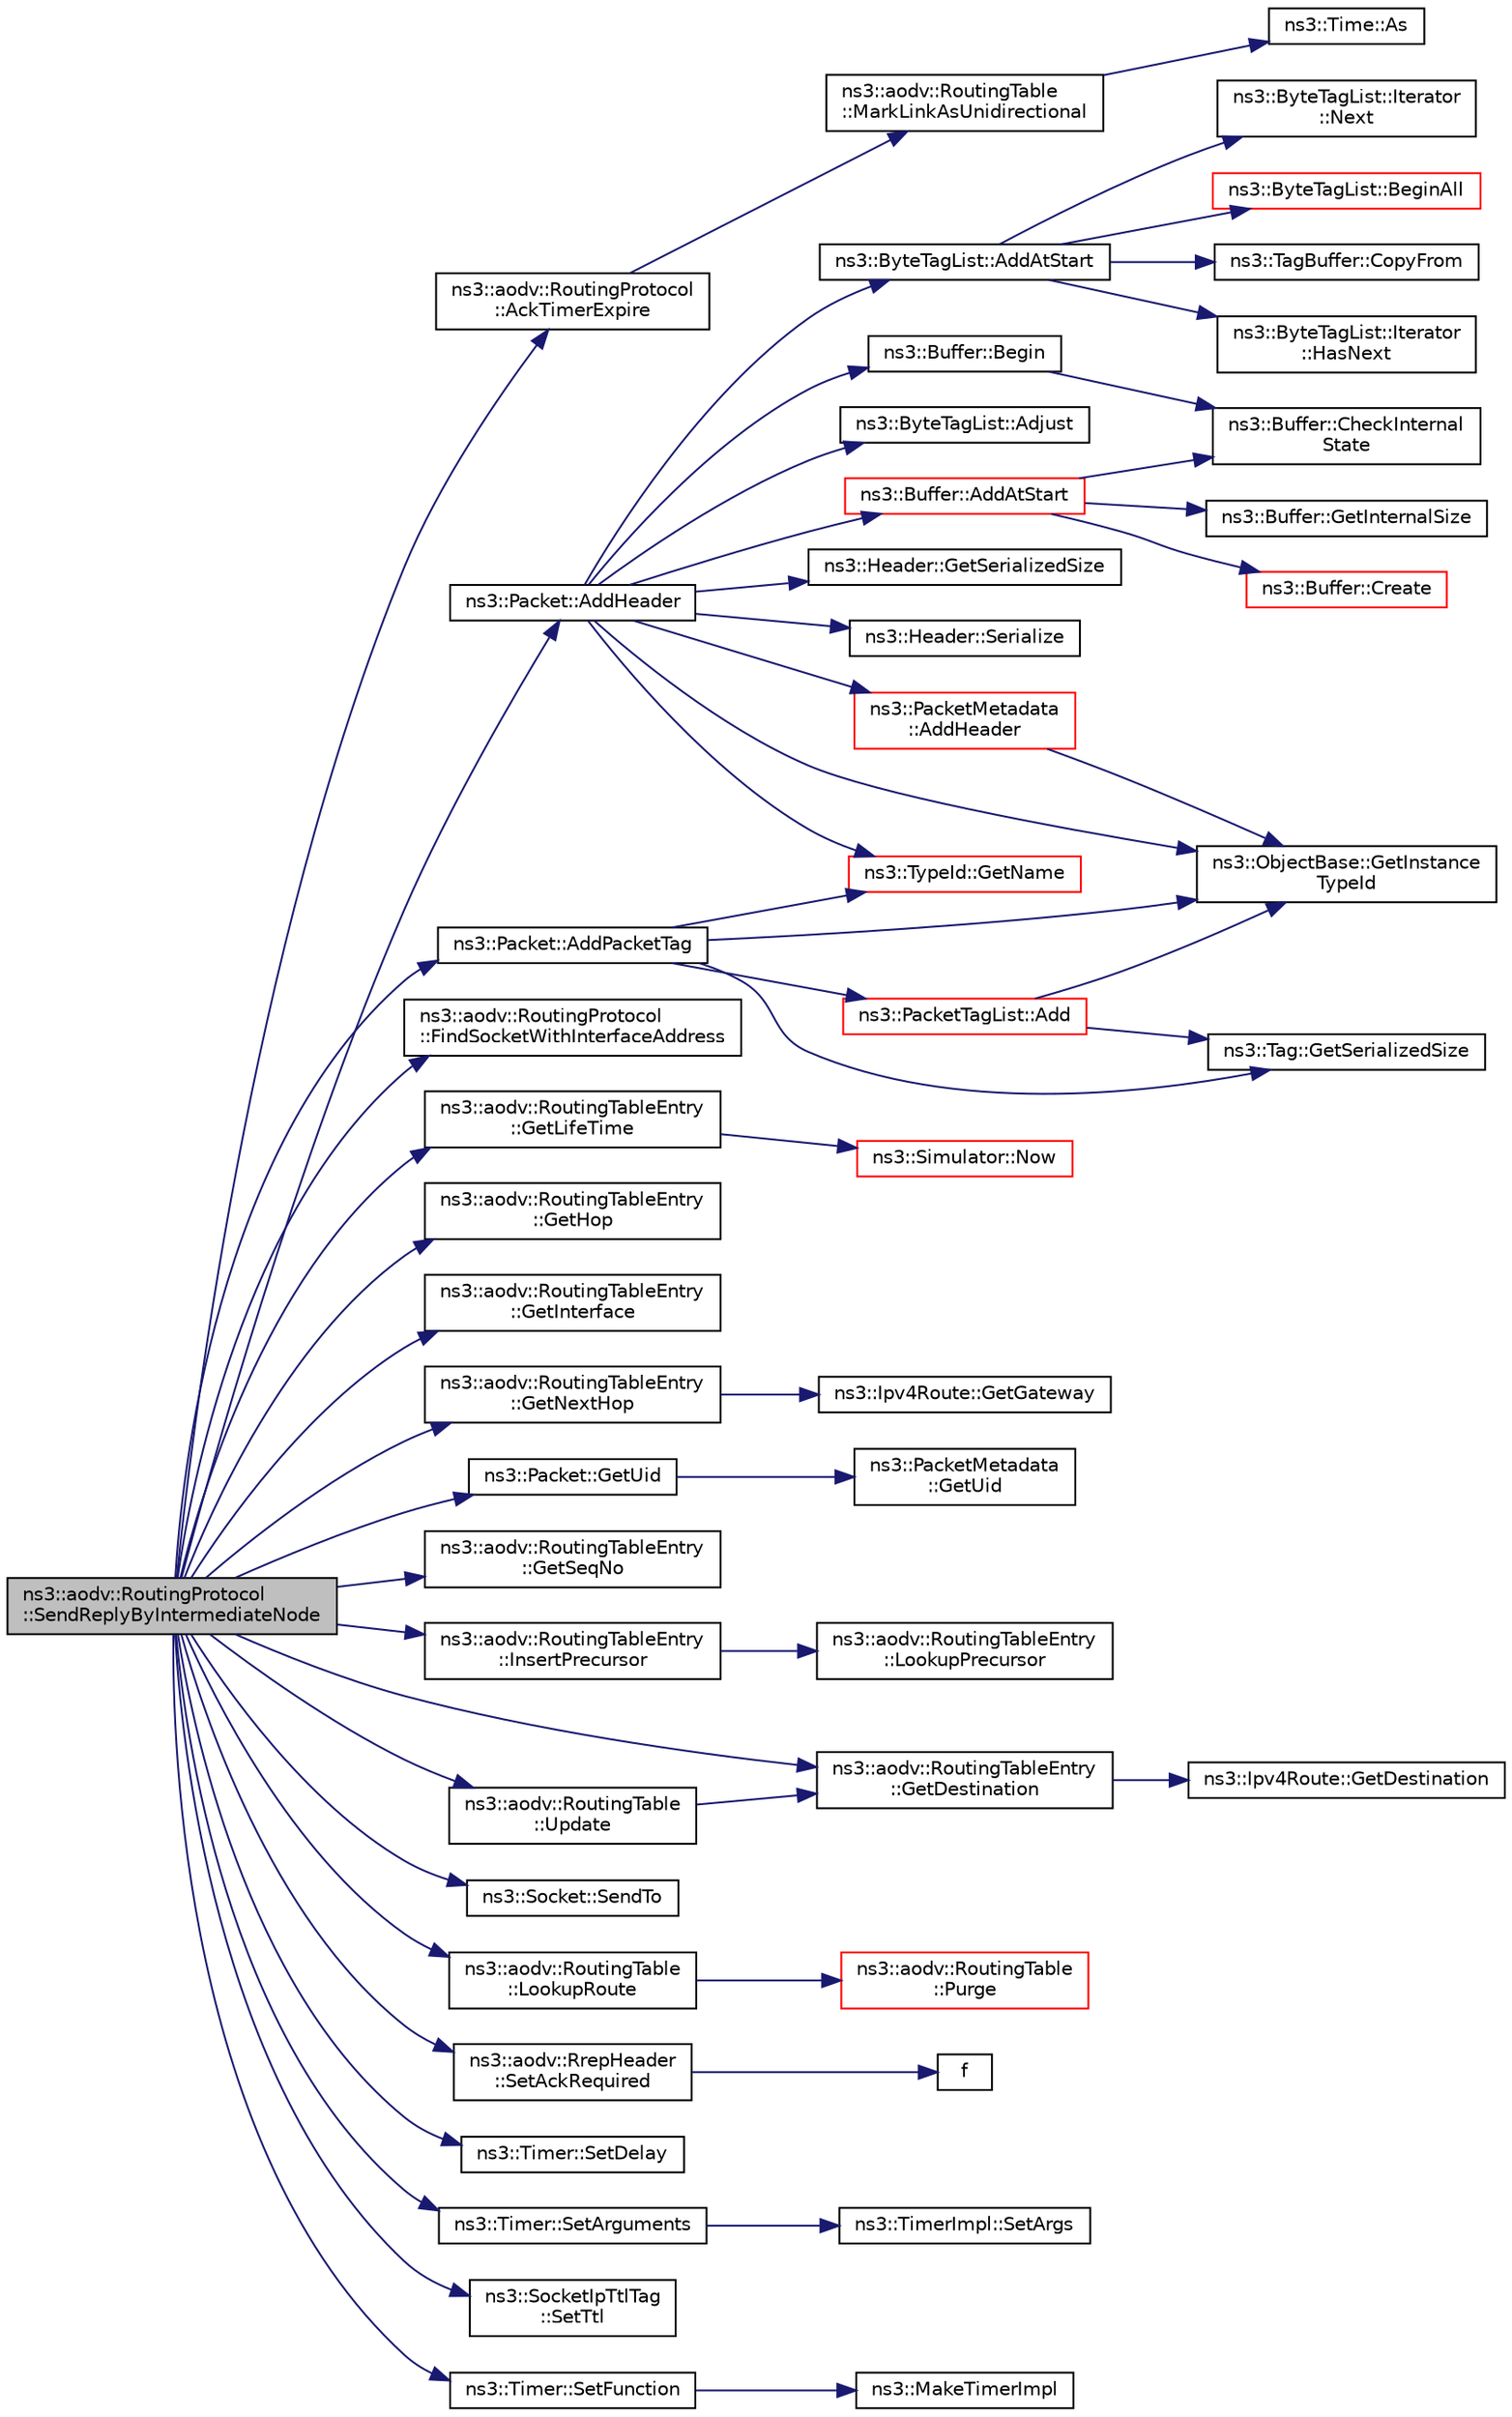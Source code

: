 digraph "ns3::aodv::RoutingProtocol::SendReplyByIntermediateNode"
{
 // LATEX_PDF_SIZE
  edge [fontname="Helvetica",fontsize="10",labelfontname="Helvetica",labelfontsize="10"];
  node [fontname="Helvetica",fontsize="10",shape=record];
  rankdir="LR";
  Node1 [label="ns3::aodv::RoutingProtocol\l::SendReplyByIntermediateNode",height=0.2,width=0.4,color="black", fillcolor="grey75", style="filled", fontcolor="black",tooltip="Send RREP by intermediate node."];
  Node1 -> Node2 [color="midnightblue",fontsize="10",style="solid",fontname="Helvetica"];
  Node2 [label="ns3::aodv::RoutingProtocol\l::AckTimerExpire",height=0.2,width=0.4,color="black", fillcolor="white", style="filled",URL="$classns3_1_1aodv_1_1_routing_protocol.html#aa98fb4cc6871a7f5e918c4992a05b813",tooltip="Mark link to neighbor node as unidirectional for blacklistTimeout."];
  Node2 -> Node3 [color="midnightblue",fontsize="10",style="solid",fontname="Helvetica"];
  Node3 [label="ns3::aodv::RoutingTable\l::MarkLinkAsUnidirectional",height=0.2,width=0.4,color="black", fillcolor="white", style="filled",URL="$classns3_1_1aodv_1_1_routing_table.html#ae82d9009d8a05047561df8896c4c4d57",tooltip="Mark entry as unidirectional (e.g."];
  Node3 -> Node4 [color="midnightblue",fontsize="10",style="solid",fontname="Helvetica"];
  Node4 [label="ns3::Time::As",height=0.2,width=0.4,color="black", fillcolor="white", style="filled",URL="$classns3_1_1_time.html#ad5198e31c2512226ca0e58b31fad7fd0",tooltip="Attach a unit to a Time, to facilitate output in a specific unit."];
  Node1 -> Node5 [color="midnightblue",fontsize="10",style="solid",fontname="Helvetica"];
  Node5 [label="ns3::Packet::AddHeader",height=0.2,width=0.4,color="black", fillcolor="white", style="filled",URL="$classns3_1_1_packet.html#a465108c595a0bc592095cbcab1832ed8",tooltip="Add header to this packet."];
  Node5 -> Node6 [color="midnightblue",fontsize="10",style="solid",fontname="Helvetica"];
  Node6 [label="ns3::ByteTagList::AddAtStart",height=0.2,width=0.4,color="black", fillcolor="white", style="filled",URL="$classns3_1_1_byte_tag_list.html#acb4563fbe4299c55af41ba7a166b71d5",tooltip="Make sure that all offsets are bigger than prependOffset which represents the location where new byte..."];
  Node6 -> Node7 [color="midnightblue",fontsize="10",style="solid",fontname="Helvetica"];
  Node7 [label="ns3::ByteTagList::BeginAll",height=0.2,width=0.4,color="red", fillcolor="white", style="filled",URL="$classns3_1_1_byte_tag_list.html#ab1d2c5671ea01900fa9ef58e33d1e739",tooltip="Returns an iterator pointing to the very first tag in this list."];
  Node6 -> Node9 [color="midnightblue",fontsize="10",style="solid",fontname="Helvetica"];
  Node9 [label="ns3::TagBuffer::CopyFrom",height=0.2,width=0.4,color="black", fillcolor="white", style="filled",URL="$classns3_1_1_tag_buffer.html#afe07a9e117449ff5b5d5857291671349",tooltip="Copy the nternal structure of another TagBuffer."];
  Node6 -> Node10 [color="midnightblue",fontsize="10",style="solid",fontname="Helvetica"];
  Node10 [label="ns3::ByteTagList::Iterator\l::HasNext",height=0.2,width=0.4,color="black", fillcolor="white", style="filled",URL="$classns3_1_1_byte_tag_list_1_1_iterator.html#a44e33e812e3eba4fdc168e36380853af",tooltip="Used to determine if the iterator is at the end of the byteTagList."];
  Node6 -> Node11 [color="midnightblue",fontsize="10",style="solid",fontname="Helvetica"];
  Node11 [label="ns3::ByteTagList::Iterator\l::Next",height=0.2,width=0.4,color="black", fillcolor="white", style="filled",URL="$classns3_1_1_byte_tag_list_1_1_iterator.html#af521864d800baab1d9c5262f59ce4433",tooltip="Returns the next Item from the ByteTagList."];
  Node5 -> Node12 [color="midnightblue",fontsize="10",style="solid",fontname="Helvetica"];
  Node12 [label="ns3::Buffer::AddAtStart",height=0.2,width=0.4,color="red", fillcolor="white", style="filled",URL="$classns3_1_1_buffer.html#a8abd8164c3671d3dadc98fc66fade7b1",tooltip=" "];
  Node12 -> Node13 [color="midnightblue",fontsize="10",style="solid",fontname="Helvetica"];
  Node13 [label="ns3::Buffer::CheckInternal\lState",height=0.2,width=0.4,color="black", fillcolor="white", style="filled",URL="$classns3_1_1_buffer.html#a200897ee202518b0d2bf91ead4e82be9",tooltip="Checks the internal buffer structures consistency."];
  Node12 -> Node14 [color="midnightblue",fontsize="10",style="solid",fontname="Helvetica"];
  Node14 [label="ns3::Buffer::Create",height=0.2,width=0.4,color="red", fillcolor="white", style="filled",URL="$classns3_1_1_buffer.html#a340c9888e35cf55d024808adfbd75913",tooltip="Create a buffer data storage."];
  Node12 -> Node17 [color="midnightblue",fontsize="10",style="solid",fontname="Helvetica"];
  Node17 [label="ns3::Buffer::GetInternalSize",height=0.2,width=0.4,color="black", fillcolor="white", style="filled",URL="$classns3_1_1_buffer.html#a1042168f1f6f3b24ad08a668662ab373",tooltip="Get the buffer real size."];
  Node5 -> Node22 [color="midnightblue",fontsize="10",style="solid",fontname="Helvetica"];
  Node22 [label="ns3::PacketMetadata\l::AddHeader",height=0.2,width=0.4,color="red", fillcolor="white", style="filled",URL="$classns3_1_1_packet_metadata.html#abdce736c4c5f647242f0808c0d2f9249",tooltip="Add an header."];
  Node22 -> Node35 [color="midnightblue",fontsize="10",style="solid",fontname="Helvetica"];
  Node35 [label="ns3::ObjectBase::GetInstance\lTypeId",height=0.2,width=0.4,color="black", fillcolor="white", style="filled",URL="$classns3_1_1_object_base.html#abe5b43a6f5b99a92a4c3122db31f06fb",tooltip="Get the most derived TypeId for this Object."];
  Node5 -> Node42 [color="midnightblue",fontsize="10",style="solid",fontname="Helvetica"];
  Node42 [label="ns3::ByteTagList::Adjust",height=0.2,width=0.4,color="black", fillcolor="white", style="filled",URL="$classns3_1_1_byte_tag_list.html#a1fec06d7e6daaf8039cf2a148e4090f2",tooltip="Adjust the offsets stored internally by the adjustment delta."];
  Node5 -> Node43 [color="midnightblue",fontsize="10",style="solid",fontname="Helvetica"];
  Node43 [label="ns3::Buffer::Begin",height=0.2,width=0.4,color="black", fillcolor="white", style="filled",URL="$classns3_1_1_buffer.html#acb977a0179de9abe4e295ce22023b4ca",tooltip=" "];
  Node43 -> Node13 [color="midnightblue",fontsize="10",style="solid",fontname="Helvetica"];
  Node5 -> Node35 [color="midnightblue",fontsize="10",style="solid",fontname="Helvetica"];
  Node5 -> Node44 [color="midnightblue",fontsize="10",style="solid",fontname="Helvetica"];
  Node44 [label="ns3::TypeId::GetName",height=0.2,width=0.4,color="red", fillcolor="white", style="filled",URL="$classns3_1_1_type_id.html#abc4965475a579c2afdc668d7a7d58374",tooltip="Get the name."];
  Node5 -> Node48 [color="midnightblue",fontsize="10",style="solid",fontname="Helvetica"];
  Node48 [label="ns3::Header::GetSerializedSize",height=0.2,width=0.4,color="black", fillcolor="white", style="filled",URL="$classns3_1_1_header.html#a6ef0497eabc1b1fb0ad42738eb73f934",tooltip=" "];
  Node5 -> Node49 [color="midnightblue",fontsize="10",style="solid",fontname="Helvetica"];
  Node49 [label="ns3::Header::Serialize",height=0.2,width=0.4,color="black", fillcolor="white", style="filled",URL="$classns3_1_1_header.html#afb61f1aac69ff8349a6bfe521fab5404",tooltip=" "];
  Node1 -> Node50 [color="midnightblue",fontsize="10",style="solid",fontname="Helvetica"];
  Node50 [label="ns3::Packet::AddPacketTag",height=0.2,width=0.4,color="black", fillcolor="white", style="filled",URL="$classns3_1_1_packet.html#ac4a6bcd77e58bdc14c42a7d572d66cc9",tooltip="Add a packet tag."];
  Node50 -> Node51 [color="midnightblue",fontsize="10",style="solid",fontname="Helvetica"];
  Node51 [label="ns3::PacketTagList::Add",height=0.2,width=0.4,color="red", fillcolor="white", style="filled",URL="$classns3_1_1_packet_tag_list.html#af0d2442e29d24184d7c439f69977fbad",tooltip="Add a tag to the head of this branch."];
  Node51 -> Node35 [color="midnightblue",fontsize="10",style="solid",fontname="Helvetica"];
  Node51 -> Node54 [color="midnightblue",fontsize="10",style="solid",fontname="Helvetica"];
  Node54 [label="ns3::Tag::GetSerializedSize",height=0.2,width=0.4,color="black", fillcolor="white", style="filled",URL="$classns3_1_1_tag.html#a01c8efdea943fd8cce2ef5d4d67eefa6",tooltip=" "];
  Node50 -> Node35 [color="midnightblue",fontsize="10",style="solid",fontname="Helvetica"];
  Node50 -> Node44 [color="midnightblue",fontsize="10",style="solid",fontname="Helvetica"];
  Node50 -> Node54 [color="midnightblue",fontsize="10",style="solid",fontname="Helvetica"];
  Node1 -> Node56 [color="midnightblue",fontsize="10",style="solid",fontname="Helvetica"];
  Node56 [label="ns3::aodv::RoutingProtocol\l::FindSocketWithInterfaceAddress",height=0.2,width=0.4,color="black", fillcolor="white", style="filled",URL="$classns3_1_1aodv_1_1_routing_protocol.html#a79aec224a405ff4de07321a906e28f0d",tooltip="Find unicast socket with local interface address iface."];
  Node1 -> Node57 [color="midnightblue",fontsize="10",style="solid",fontname="Helvetica"];
  Node57 [label="ns3::aodv::RoutingTableEntry\l::GetDestination",height=0.2,width=0.4,color="black", fillcolor="white", style="filled",URL="$classns3_1_1aodv_1_1_routing_table_entry.html#a8a286cfccf15a3990922af7ca00b4281",tooltip="Get destination address function."];
  Node57 -> Node58 [color="midnightblue",fontsize="10",style="solid",fontname="Helvetica"];
  Node58 [label="ns3::Ipv4Route::GetDestination",height=0.2,width=0.4,color="black", fillcolor="white", style="filled",URL="$classns3_1_1_ipv4_route.html#a04dd58edab88c7d4cdf36719ec5ba729",tooltip=" "];
  Node1 -> Node59 [color="midnightblue",fontsize="10",style="solid",fontname="Helvetica"];
  Node59 [label="ns3::aodv::RoutingTableEntry\l::GetHop",height=0.2,width=0.4,color="black", fillcolor="white", style="filled",URL="$classns3_1_1aodv_1_1_routing_table_entry.html#ab40ad10492c30ee33b79986f3c90f3d9",tooltip="Get the number of hops."];
  Node1 -> Node60 [color="midnightblue",fontsize="10",style="solid",fontname="Helvetica"];
  Node60 [label="ns3::aodv::RoutingTableEntry\l::GetInterface",height=0.2,width=0.4,color="black", fillcolor="white", style="filled",URL="$classns3_1_1aodv_1_1_routing_table_entry.html#a3f8a588f8b5aef53ba1b3aa0c32d81cf",tooltip="Get the Ipv4InterfaceAddress."];
  Node1 -> Node61 [color="midnightblue",fontsize="10",style="solid",fontname="Helvetica"];
  Node61 [label="ns3::aodv::RoutingTableEntry\l::GetLifeTime",height=0.2,width=0.4,color="black", fillcolor="white", style="filled",URL="$classns3_1_1aodv_1_1_routing_table_entry.html#af5d5e046fee34e2586e50b32ee7e3c02",tooltip="Get the lifetime."];
  Node61 -> Node62 [color="midnightblue",fontsize="10",style="solid",fontname="Helvetica"];
  Node62 [label="ns3::Simulator::Now",height=0.2,width=0.4,color="red", fillcolor="white", style="filled",URL="$classns3_1_1_simulator.html#ac3178fa975b419f7875e7105be122800",tooltip="Return the current simulation virtual time."];
  Node1 -> Node106 [color="midnightblue",fontsize="10",style="solid",fontname="Helvetica"];
  Node106 [label="ns3::aodv::RoutingTableEntry\l::GetNextHop",height=0.2,width=0.4,color="black", fillcolor="white", style="filled",URL="$classns3_1_1aodv_1_1_routing_table_entry.html#a69c46b67f90d3793f06678709b46746d",tooltip="Get next hop address."];
  Node106 -> Node107 [color="midnightblue",fontsize="10",style="solid",fontname="Helvetica"];
  Node107 [label="ns3::Ipv4Route::GetGateway",height=0.2,width=0.4,color="black", fillcolor="white", style="filled",URL="$classns3_1_1_ipv4_route.html#a66d4eefa144029e4f89d975664275031",tooltip=" "];
  Node1 -> Node108 [color="midnightblue",fontsize="10",style="solid",fontname="Helvetica"];
  Node108 [label="ns3::aodv::RoutingTableEntry\l::GetSeqNo",height=0.2,width=0.4,color="black", fillcolor="white", style="filled",URL="$classns3_1_1aodv_1_1_routing_table_entry.html#ad72832f431c694502b8a8f55a889bc94",tooltip="Get the sequence number."];
  Node1 -> Node109 [color="midnightblue",fontsize="10",style="solid",fontname="Helvetica"];
  Node109 [label="ns3::Packet::GetUid",height=0.2,width=0.4,color="black", fillcolor="white", style="filled",URL="$classns3_1_1_packet.html#ab9f0b7e9cf21b7271eda0094e6ff2792",tooltip="Returns the packet's Uid."];
  Node109 -> Node110 [color="midnightblue",fontsize="10",style="solid",fontname="Helvetica"];
  Node110 [label="ns3::PacketMetadata\l::GetUid",height=0.2,width=0.4,color="black", fillcolor="white", style="filled",URL="$classns3_1_1_packet_metadata.html#aff25afa4a4e4304185feaeda79d0415f",tooltip="Get the packet Uid."];
  Node1 -> Node111 [color="midnightblue",fontsize="10",style="solid",fontname="Helvetica"];
  Node111 [label="ns3::aodv::RoutingTableEntry\l::InsertPrecursor",height=0.2,width=0.4,color="black", fillcolor="white", style="filled",URL="$classns3_1_1aodv_1_1_routing_table_entry.html#a2334dfcef4b003358fef8da9acc19180",tooltip="Insert precursor in precursor list if it doesn't yet exist in the list."];
  Node111 -> Node112 [color="midnightblue",fontsize="10",style="solid",fontname="Helvetica"];
  Node112 [label="ns3::aodv::RoutingTableEntry\l::LookupPrecursor",height=0.2,width=0.4,color="black", fillcolor="white", style="filled",URL="$classns3_1_1aodv_1_1_routing_table_entry.html#a853c2c25ca4ffea0208bdc6027c55114",tooltip="Lookup precursor by address."];
  Node1 -> Node113 [color="midnightblue",fontsize="10",style="solid",fontname="Helvetica"];
  Node113 [label="ns3::aodv::RoutingTable\l::LookupRoute",height=0.2,width=0.4,color="black", fillcolor="white", style="filled",URL="$classns3_1_1aodv_1_1_routing_table.html#a90cbc8a2c65cd68ccdaf768fcbb5d723",tooltip="Lookup routing table entry with destination address dst."];
  Node113 -> Node114 [color="midnightblue",fontsize="10",style="solid",fontname="Helvetica"];
  Node114 [label="ns3::aodv::RoutingTable\l::Purge",height=0.2,width=0.4,color="red", fillcolor="white", style="filled",URL="$classns3_1_1aodv_1_1_routing_table.html#a2d0250f231e06733c06a43f5ec6a310b",tooltip="Delete all outdated entries and invalidate valid entry if Lifetime is expired."];
  Node1 -> Node121 [color="midnightblue",fontsize="10",style="solid",fontname="Helvetica"];
  Node121 [label="ns3::Socket::SendTo",height=0.2,width=0.4,color="black", fillcolor="white", style="filled",URL="$classns3_1_1_socket.html#af898fce6a58e0dbba23c1c6de1d4220e",tooltip="Send data to a specified peer."];
  Node1 -> Node122 [color="midnightblue",fontsize="10",style="solid",fontname="Helvetica"];
  Node122 [label="ns3::aodv::RrepHeader\l::SetAckRequired",height=0.2,width=0.4,color="black", fillcolor="white", style="filled",URL="$classns3_1_1aodv_1_1_rrep_header.html#a9c0066da4947c6464c11074825340f60",tooltip="Set the ack required flag."];
  Node122 -> Node123 [color="midnightblue",fontsize="10",style="solid",fontname="Helvetica"];
  Node123 [label="f",height=0.2,width=0.4,color="black", fillcolor="white", style="filled",URL="$80211b_8c.html#ae7ffc1a8f84fa47a0812b2f2b9627132",tooltip=" "];
  Node1 -> Node124 [color="midnightblue",fontsize="10",style="solid",fontname="Helvetica"];
  Node124 [label="ns3::Timer::SetArguments",height=0.2,width=0.4,color="black", fillcolor="white", style="filled",URL="$classns3_1_1_timer.html#a8026edda309f82e3fb3f258e3db8b29e",tooltip=" "];
  Node124 -> Node125 [color="midnightblue",fontsize="10",style="solid",fontname="Helvetica"];
  Node125 [label="ns3::TimerImpl::SetArgs",height=0.2,width=0.4,color="black", fillcolor="white", style="filled",URL="$classns3_1_1_timer_impl.html#a3d0b35e91b46e054f7f237ce16b86e9a",tooltip="Set the arguments to be used when invoking the expire function."];
  Node1 -> Node126 [color="midnightblue",fontsize="10",style="solid",fontname="Helvetica"];
  Node126 [label="ns3::Timer::SetDelay",height=0.2,width=0.4,color="black", fillcolor="white", style="filled",URL="$classns3_1_1_timer.html#a02ac85f61e64a2bc3a104914859504c9",tooltip=" "];
  Node1 -> Node127 [color="midnightblue",fontsize="10",style="solid",fontname="Helvetica"];
  Node127 [label="ns3::Timer::SetFunction",height=0.2,width=0.4,color="black", fillcolor="white", style="filled",URL="$classns3_1_1_timer.html#a044b29030c9de99298d51ac0ccfc104c",tooltip=" "];
  Node127 -> Node128 [color="midnightblue",fontsize="10",style="solid",fontname="Helvetica"];
  Node128 [label="ns3::MakeTimerImpl",height=0.2,width=0.4,color="black", fillcolor="white", style="filled",URL="$group__timerimpl.html#ga748e39fd757c246f91d3488175ec12b5",tooltip="Make a TimerImpl from a function pointer taking varying numbers of arguments."];
  Node1 -> Node129 [color="midnightblue",fontsize="10",style="solid",fontname="Helvetica"];
  Node129 [label="ns3::SocketIpTtlTag\l::SetTtl",height=0.2,width=0.4,color="black", fillcolor="white", style="filled",URL="$classns3_1_1_socket_ip_ttl_tag.html#a48f236b4dde3533b9ab16372cf6c5237",tooltip="Set the tag's TTL."];
  Node1 -> Node130 [color="midnightblue",fontsize="10",style="solid",fontname="Helvetica"];
  Node130 [label="ns3::aodv::RoutingTable\l::Update",height=0.2,width=0.4,color="black", fillcolor="white", style="filled",URL="$classns3_1_1aodv_1_1_routing_table.html#a39fb5335110164f4c1b97682a3812dc1",tooltip="Update routing table."];
  Node130 -> Node57 [color="midnightblue",fontsize="10",style="solid",fontname="Helvetica"];
}
